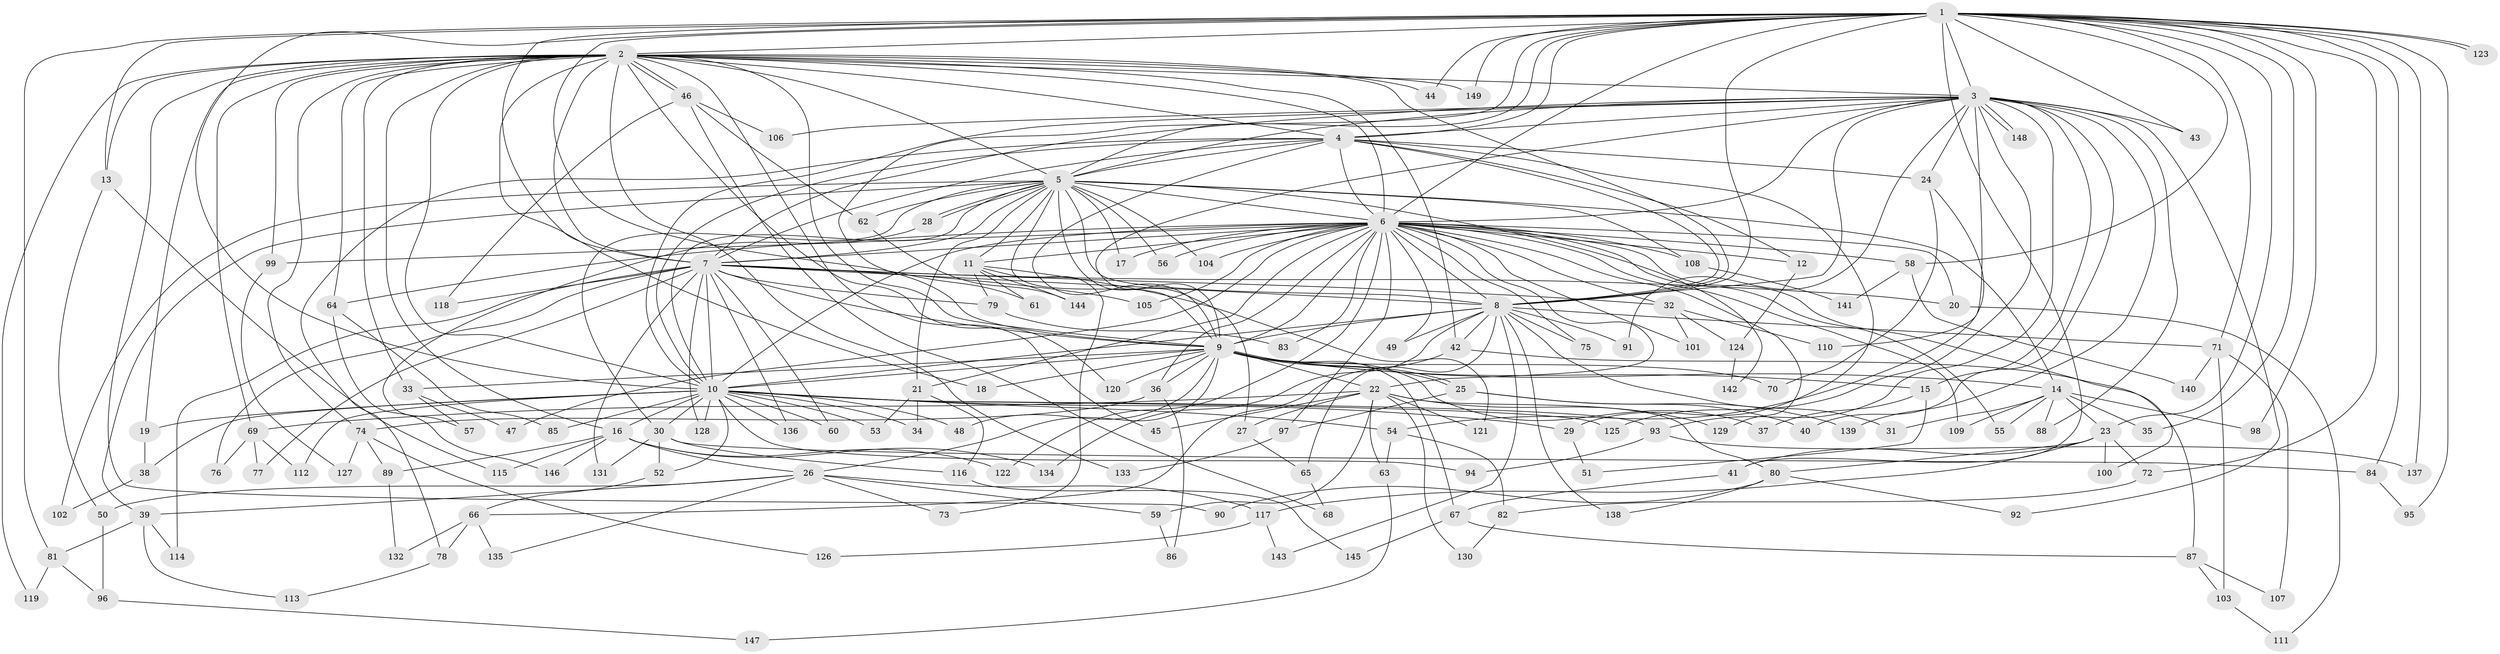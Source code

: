// coarse degree distribution, {29: 0.009259259259259259, 27: 0.009259259259259259, 21: 0.018518518518518517, 22: 0.009259259259259259, 41: 0.009259259259259259, 18: 0.009259259259259259, 19: 0.009259259259259259, 23: 0.009259259259259259, 8: 0.027777777777777776, 3: 0.2037037037037037, 4: 0.08333333333333333, 9: 0.009259259259259259, 2: 0.48148148148148145, 6: 0.037037037037037035, 7: 0.009259259259259259, 5: 0.05555555555555555, 1: 0.009259259259259259}
// Generated by graph-tools (version 1.1) at 2025/41/03/06/25 10:41:37]
// undirected, 149 vertices, 323 edges
graph export_dot {
graph [start="1"]
  node [color=gray90,style=filled];
  1;
  2;
  3;
  4;
  5;
  6;
  7;
  8;
  9;
  10;
  11;
  12;
  13;
  14;
  15;
  16;
  17;
  18;
  19;
  20;
  21;
  22;
  23;
  24;
  25;
  26;
  27;
  28;
  29;
  30;
  31;
  32;
  33;
  34;
  35;
  36;
  37;
  38;
  39;
  40;
  41;
  42;
  43;
  44;
  45;
  46;
  47;
  48;
  49;
  50;
  51;
  52;
  53;
  54;
  55;
  56;
  57;
  58;
  59;
  60;
  61;
  62;
  63;
  64;
  65;
  66;
  67;
  68;
  69;
  70;
  71;
  72;
  73;
  74;
  75;
  76;
  77;
  78;
  79;
  80;
  81;
  82;
  83;
  84;
  85;
  86;
  87;
  88;
  89;
  90;
  91;
  92;
  93;
  94;
  95;
  96;
  97;
  98;
  99;
  100;
  101;
  102;
  103;
  104;
  105;
  106;
  107;
  108;
  109;
  110;
  111;
  112;
  113;
  114;
  115;
  116;
  117;
  118;
  119;
  120;
  121;
  122;
  123;
  124;
  125;
  126;
  127;
  128;
  129;
  130;
  131;
  132;
  133;
  134;
  135;
  136;
  137;
  138;
  139;
  140;
  141;
  142;
  143;
  144;
  145;
  146;
  147;
  148;
  149;
  1 -- 2;
  1 -- 3;
  1 -- 4;
  1 -- 5;
  1 -- 6;
  1 -- 7;
  1 -- 8;
  1 -- 9;
  1 -- 10;
  1 -- 13;
  1 -- 23;
  1 -- 35;
  1 -- 41;
  1 -- 43;
  1 -- 44;
  1 -- 58;
  1 -- 61;
  1 -- 71;
  1 -- 72;
  1 -- 81;
  1 -- 84;
  1 -- 95;
  1 -- 98;
  1 -- 123;
  1 -- 123;
  1 -- 137;
  1 -- 149;
  2 -- 3;
  2 -- 4;
  2 -- 5;
  2 -- 6;
  2 -- 7;
  2 -- 8;
  2 -- 9;
  2 -- 10;
  2 -- 13;
  2 -- 16;
  2 -- 18;
  2 -- 19;
  2 -- 33;
  2 -- 42;
  2 -- 44;
  2 -- 45;
  2 -- 46;
  2 -- 46;
  2 -- 64;
  2 -- 69;
  2 -- 74;
  2 -- 90;
  2 -- 99;
  2 -- 119;
  2 -- 120;
  2 -- 133;
  2 -- 149;
  3 -- 4;
  3 -- 5;
  3 -- 6;
  3 -- 7;
  3 -- 8;
  3 -- 9;
  3 -- 10;
  3 -- 15;
  3 -- 24;
  3 -- 40;
  3 -- 43;
  3 -- 88;
  3 -- 91;
  3 -- 92;
  3 -- 93;
  3 -- 106;
  3 -- 110;
  3 -- 125;
  3 -- 139;
  3 -- 148;
  3 -- 148;
  4 -- 5;
  4 -- 6;
  4 -- 7;
  4 -- 8;
  4 -- 9;
  4 -- 10;
  4 -- 12;
  4 -- 24;
  4 -- 29;
  4 -- 78;
  5 -- 6;
  5 -- 7;
  5 -- 8;
  5 -- 9;
  5 -- 10;
  5 -- 11;
  5 -- 14;
  5 -- 17;
  5 -- 21;
  5 -- 27;
  5 -- 28;
  5 -- 28;
  5 -- 30;
  5 -- 39;
  5 -- 56;
  5 -- 62;
  5 -- 102;
  5 -- 104;
  5 -- 108;
  5 -- 142;
  6 -- 7;
  6 -- 8;
  6 -- 9;
  6 -- 10;
  6 -- 11;
  6 -- 12;
  6 -- 17;
  6 -- 20;
  6 -- 21;
  6 -- 22;
  6 -- 32;
  6 -- 36;
  6 -- 47;
  6 -- 49;
  6 -- 55;
  6 -- 56;
  6 -- 58;
  6 -- 64;
  6 -- 75;
  6 -- 83;
  6 -- 97;
  6 -- 99;
  6 -- 100;
  6 -- 101;
  6 -- 104;
  6 -- 105;
  6 -- 108;
  6 -- 109;
  6 -- 122;
  6 -- 129;
  7 -- 8;
  7 -- 9;
  7 -- 10;
  7 -- 20;
  7 -- 32;
  7 -- 60;
  7 -- 76;
  7 -- 77;
  7 -- 79;
  7 -- 105;
  7 -- 114;
  7 -- 118;
  7 -- 128;
  7 -- 131;
  7 -- 136;
  8 -- 9;
  8 -- 10;
  8 -- 31;
  8 -- 42;
  8 -- 49;
  8 -- 65;
  8 -- 71;
  8 -- 75;
  8 -- 91;
  8 -- 134;
  8 -- 138;
  8 -- 143;
  9 -- 10;
  9 -- 14;
  9 -- 15;
  9 -- 18;
  9 -- 22;
  9 -- 25;
  9 -- 25;
  9 -- 26;
  9 -- 33;
  9 -- 36;
  9 -- 37;
  9 -- 48;
  9 -- 67;
  9 -- 70;
  9 -- 120;
  10 -- 16;
  10 -- 19;
  10 -- 29;
  10 -- 30;
  10 -- 34;
  10 -- 38;
  10 -- 48;
  10 -- 52;
  10 -- 53;
  10 -- 54;
  10 -- 60;
  10 -- 85;
  10 -- 93;
  10 -- 94;
  10 -- 112;
  10 -- 125;
  10 -- 128;
  10 -- 136;
  11 -- 61;
  11 -- 73;
  11 -- 79;
  11 -- 121;
  11 -- 144;
  12 -- 124;
  13 -- 50;
  13 -- 115;
  14 -- 23;
  14 -- 31;
  14 -- 35;
  14 -- 55;
  14 -- 88;
  14 -- 98;
  14 -- 109;
  15 -- 37;
  15 -- 51;
  16 -- 26;
  16 -- 89;
  16 -- 115;
  16 -- 122;
  16 -- 134;
  16 -- 146;
  19 -- 38;
  20 -- 111;
  21 -- 34;
  21 -- 53;
  21 -- 116;
  22 -- 27;
  22 -- 45;
  22 -- 59;
  22 -- 63;
  22 -- 69;
  22 -- 80;
  22 -- 121;
  22 -- 129;
  22 -- 130;
  23 -- 41;
  23 -- 72;
  23 -- 80;
  23 -- 100;
  23 -- 117;
  24 -- 54;
  24 -- 70;
  25 -- 40;
  25 -- 97;
  25 -- 139;
  26 -- 39;
  26 -- 50;
  26 -- 59;
  26 -- 73;
  26 -- 117;
  26 -- 135;
  27 -- 65;
  28 -- 57;
  29 -- 51;
  30 -- 52;
  30 -- 84;
  30 -- 116;
  30 -- 131;
  32 -- 101;
  32 -- 110;
  32 -- 124;
  33 -- 47;
  33 -- 57;
  36 -- 74;
  36 -- 86;
  38 -- 102;
  39 -- 81;
  39 -- 113;
  39 -- 114;
  41 -- 67;
  42 -- 66;
  42 -- 87;
  46 -- 62;
  46 -- 68;
  46 -- 106;
  46 -- 118;
  50 -- 96;
  52 -- 66;
  54 -- 63;
  54 -- 82;
  58 -- 140;
  58 -- 141;
  59 -- 86;
  62 -- 144;
  63 -- 147;
  64 -- 85;
  64 -- 146;
  65 -- 68;
  66 -- 78;
  66 -- 132;
  66 -- 135;
  67 -- 87;
  67 -- 145;
  69 -- 76;
  69 -- 77;
  69 -- 112;
  71 -- 103;
  71 -- 107;
  71 -- 140;
  72 -- 82;
  74 -- 89;
  74 -- 126;
  74 -- 127;
  78 -- 113;
  79 -- 83;
  80 -- 90;
  80 -- 92;
  80 -- 138;
  81 -- 96;
  81 -- 119;
  82 -- 130;
  84 -- 95;
  87 -- 103;
  87 -- 107;
  89 -- 132;
  93 -- 94;
  93 -- 137;
  96 -- 147;
  97 -- 133;
  99 -- 127;
  103 -- 111;
  108 -- 141;
  116 -- 145;
  117 -- 126;
  117 -- 143;
  124 -- 142;
}
